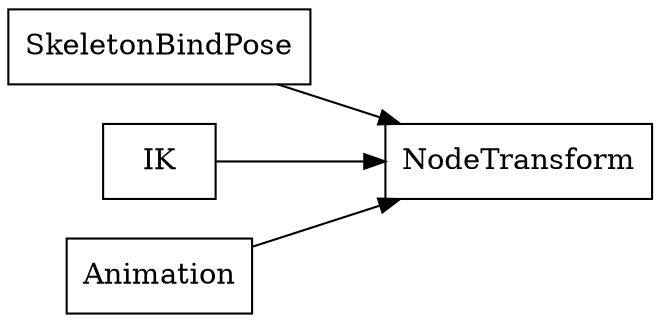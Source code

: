 digraph {
    node [shape=record];
    rankdir=LR;

    NodeTransform;

    SkeletonBindPose -> NodeTransform;
    IK -> NodeTransform;
    Animation -> NodeTransform;
}